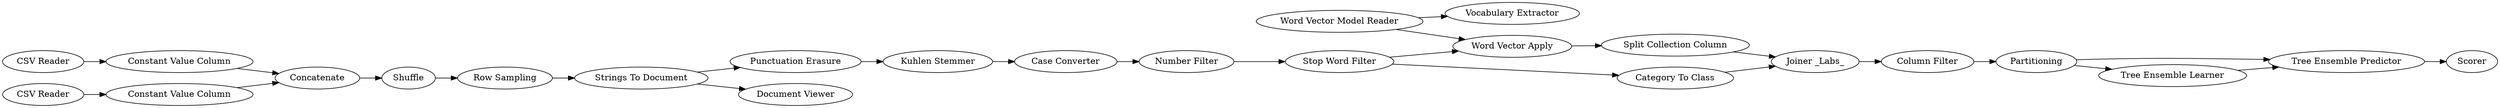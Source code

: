 digraph {
	"7323097676132154479_21" [label=Partitioning]
	"7323097676132154479_28" [label="Word Vector Model Reader"]
	"7323097676132154479_23" [label="Tree Ensemble Predictor"]
	"5363337823714765532_12" [label="Number Filter"]
	"7323097676132154479_100" [label="Vocabulary Extractor"]
	"7323097676132154479_7" [label="Strings To Document"]
	"5363337823714765532_9" [label="Punctuation Erasure"]
	"5363337823714765532_27" [label="Kuhlen Stemmer"]
	"7323097676132154479_24" [label=Scorer]
	"7323097676132154479_311" [label="Joiner _Labs_"]
	"7323097676132154479_97" [label="Split Collection Column"]
	"4722713986794142494_5" [label=Concatenate]
	"7323097676132154479_8" [label="Document Viewer"]
	"7323097676132154479_98" [label="Column Filter"]
	"5363337823714765532_11" [label="Case Converter"]
	"7323097676132154479_316" [label="Row Sampling"]
	"5363337823714765532_13" [label="Stop Word Filter"]
	"7323097676132154479_96" [label="Word Vector Apply"]
	"7323097676132154479_22" [label="Tree Ensemble Learner"]
	"4722713986794142494_6" [label=Shuffle]
	"4722713986794142494_1" [label="CSV Reader"]
	"4722713986794142494_4" [label="Constant Value Column"]
	"7323097676132154479_305" [label="Category To Class"]
	"4722713986794142494_2" [label="CSV Reader"]
	"4722713986794142494_3" [label="Constant Value Column"]
	"7323097676132154479_21" -> "7323097676132154479_22"
	"7323097676132154479_97" -> "7323097676132154479_311"
	"4722713986794142494_1" -> "4722713986794142494_3"
	"5363337823714765532_9" -> "5363337823714765532_27"
	"4722713986794142494_2" -> "4722713986794142494_4"
	"7323097676132154479_305" -> "7323097676132154479_311"
	"7323097676132154479_316" -> "7323097676132154479_7"
	"5363337823714765532_11" -> "5363337823714765532_12"
	"5363337823714765532_13" -> "7323097676132154479_305"
	"5363337823714765532_27" -> "5363337823714765532_11"
	"5363337823714765532_13" -> "7323097676132154479_96"
	"7323097676132154479_7" -> "7323097676132154479_8"
	"7323097676132154479_23" -> "7323097676132154479_24"
	"7323097676132154479_21" -> "7323097676132154479_23"
	"5363337823714765532_12" -> "5363337823714765532_13"
	"4722713986794142494_5" -> "4722713986794142494_6"
	"7323097676132154479_311" -> "7323097676132154479_98"
	"4722713986794142494_4" -> "4722713986794142494_5"
	"4722713986794142494_6" -> "7323097676132154479_316"
	"7323097676132154479_22" -> "7323097676132154479_23"
	"7323097676132154479_98" -> "7323097676132154479_21"
	"7323097676132154479_28" -> "7323097676132154479_100"
	"4722713986794142494_3" -> "4722713986794142494_5"
	"7323097676132154479_28" -> "7323097676132154479_96"
	"7323097676132154479_96" -> "7323097676132154479_97"
	"7323097676132154479_7" -> "5363337823714765532_9"
	rankdir=LR
}

